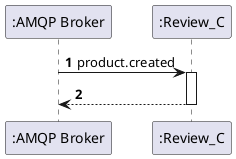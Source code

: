 @startuml
'https://plantuml.com/sequence-diagram

autoactivate on
autonumber

participant ":AMQP Broker" as bro
participant ":Review_C" as rev1

bro -> rev1: product.created
rev1 --> bro:
@enduml